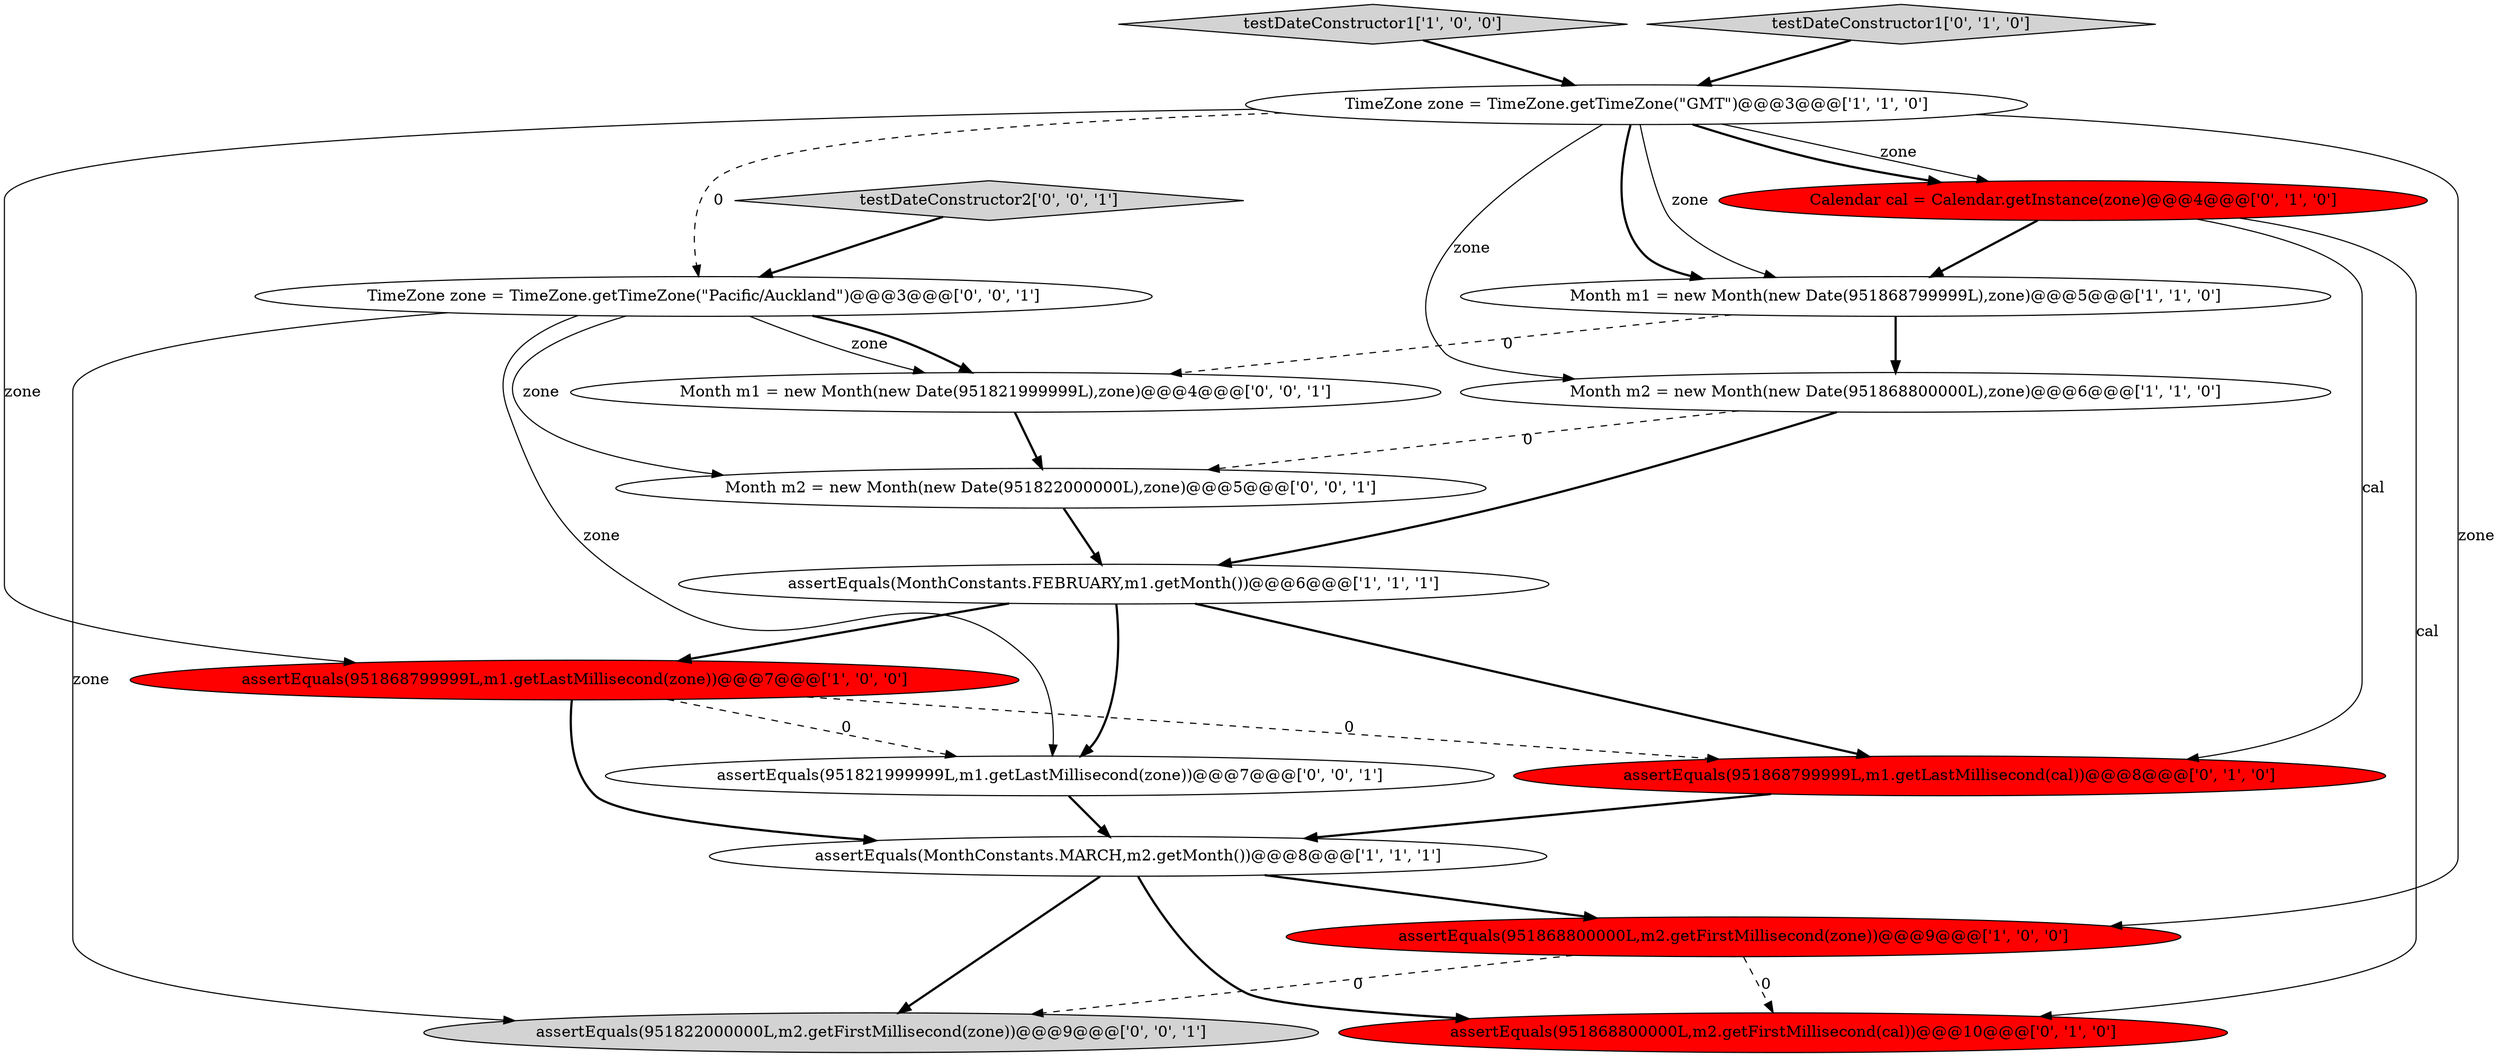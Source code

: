 digraph {
7 [style = filled, label = "assertEquals(951868800000L,m2.getFirstMillisecond(zone))@@@9@@@['1', '0', '0']", fillcolor = red, shape = ellipse image = "AAA1AAABBB1BBB"];
16 [style = filled, label = "Month m1 = new Month(new Date(951821999999L),zone)@@@4@@@['0', '0', '1']", fillcolor = white, shape = ellipse image = "AAA0AAABBB3BBB"];
15 [style = filled, label = "TimeZone zone = TimeZone.getTimeZone(\"Pacific/Auckland\")@@@3@@@['0', '0', '1']", fillcolor = white, shape = ellipse image = "AAA0AAABBB3BBB"];
5 [style = filled, label = "assertEquals(951868799999L,m1.getLastMillisecond(zone))@@@7@@@['1', '0', '0']", fillcolor = red, shape = ellipse image = "AAA1AAABBB1BBB"];
12 [style = filled, label = "assertEquals(951822000000L,m2.getFirstMillisecond(zone))@@@9@@@['0', '0', '1']", fillcolor = lightgray, shape = ellipse image = "AAA0AAABBB3BBB"];
1 [style = filled, label = "assertEquals(MonthConstants.FEBRUARY,m1.getMonth())@@@6@@@['1', '1', '1']", fillcolor = white, shape = ellipse image = "AAA0AAABBB1BBB"];
8 [style = filled, label = "assertEquals(951868800000L,m2.getFirstMillisecond(cal))@@@10@@@['0', '1', '0']", fillcolor = red, shape = ellipse image = "AAA1AAABBB2BBB"];
2 [style = filled, label = "TimeZone zone = TimeZone.getTimeZone(\"GMT\")@@@3@@@['1', '1', '0']", fillcolor = white, shape = ellipse image = "AAA0AAABBB1BBB"];
9 [style = filled, label = "Calendar cal = Calendar.getInstance(zone)@@@4@@@['0', '1', '0']", fillcolor = red, shape = ellipse image = "AAA1AAABBB2BBB"];
13 [style = filled, label = "assertEquals(951821999999L,m1.getLastMillisecond(zone))@@@7@@@['0', '0', '1']", fillcolor = white, shape = ellipse image = "AAA0AAABBB3BBB"];
17 [style = filled, label = "Month m2 = new Month(new Date(951822000000L),zone)@@@5@@@['0', '0', '1']", fillcolor = white, shape = ellipse image = "AAA0AAABBB3BBB"];
0 [style = filled, label = "testDateConstructor1['1', '0', '0']", fillcolor = lightgray, shape = diamond image = "AAA0AAABBB1BBB"];
14 [style = filled, label = "testDateConstructor2['0', '0', '1']", fillcolor = lightgray, shape = diamond image = "AAA0AAABBB3BBB"];
3 [style = filled, label = "Month m1 = new Month(new Date(951868799999L),zone)@@@5@@@['1', '1', '0']", fillcolor = white, shape = ellipse image = "AAA0AAABBB1BBB"];
10 [style = filled, label = "assertEquals(951868799999L,m1.getLastMillisecond(cal))@@@8@@@['0', '1', '0']", fillcolor = red, shape = ellipse image = "AAA1AAABBB2BBB"];
11 [style = filled, label = "testDateConstructor1['0', '1', '0']", fillcolor = lightgray, shape = diamond image = "AAA0AAABBB2BBB"];
4 [style = filled, label = "assertEquals(MonthConstants.MARCH,m2.getMonth())@@@8@@@['1', '1', '1']", fillcolor = white, shape = ellipse image = "AAA0AAABBB1BBB"];
6 [style = filled, label = "Month m2 = new Month(new Date(951868800000L),zone)@@@6@@@['1', '1', '0']", fillcolor = white, shape = ellipse image = "AAA0AAABBB1BBB"];
1->5 [style = bold, label=""];
5->13 [style = dashed, label="0"];
15->17 [style = solid, label="zone"];
15->16 [style = solid, label="zone"];
17->1 [style = bold, label=""];
2->9 [style = solid, label="zone"];
2->3 [style = bold, label=""];
0->2 [style = bold, label=""];
7->8 [style = dashed, label="0"];
15->13 [style = solid, label="zone"];
3->6 [style = bold, label=""];
6->17 [style = dashed, label="0"];
9->8 [style = solid, label="cal"];
2->5 [style = solid, label="zone"];
2->9 [style = bold, label=""];
16->17 [style = bold, label=""];
2->3 [style = solid, label="zone"];
15->16 [style = bold, label=""];
2->7 [style = solid, label="zone"];
1->13 [style = bold, label=""];
11->2 [style = bold, label=""];
4->7 [style = bold, label=""];
2->15 [style = dashed, label="0"];
6->1 [style = bold, label=""];
9->10 [style = solid, label="cal"];
15->12 [style = solid, label="zone"];
5->10 [style = dashed, label="0"];
5->4 [style = bold, label=""];
10->4 [style = bold, label=""];
7->12 [style = dashed, label="0"];
4->12 [style = bold, label=""];
2->6 [style = solid, label="zone"];
9->3 [style = bold, label=""];
4->8 [style = bold, label=""];
14->15 [style = bold, label=""];
1->10 [style = bold, label=""];
3->16 [style = dashed, label="0"];
13->4 [style = bold, label=""];
}
